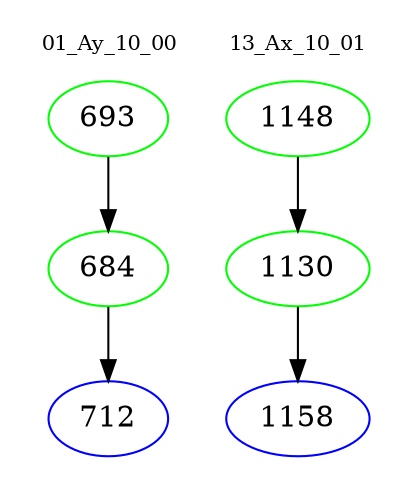 digraph{
subgraph cluster_0 {
color = white
label = "01_Ay_10_00";
fontsize=10;
T0_693 [label="693", color="green"]
T0_693 -> T0_684 [color="black"]
T0_684 [label="684", color="green"]
T0_684 -> T0_712 [color="black"]
T0_712 [label="712", color="blue"]
}
subgraph cluster_1 {
color = white
label = "13_Ax_10_01";
fontsize=10;
T1_1148 [label="1148", color="green"]
T1_1148 -> T1_1130 [color="black"]
T1_1130 [label="1130", color="green"]
T1_1130 -> T1_1158 [color="black"]
T1_1158 [label="1158", color="blue"]
}
}
